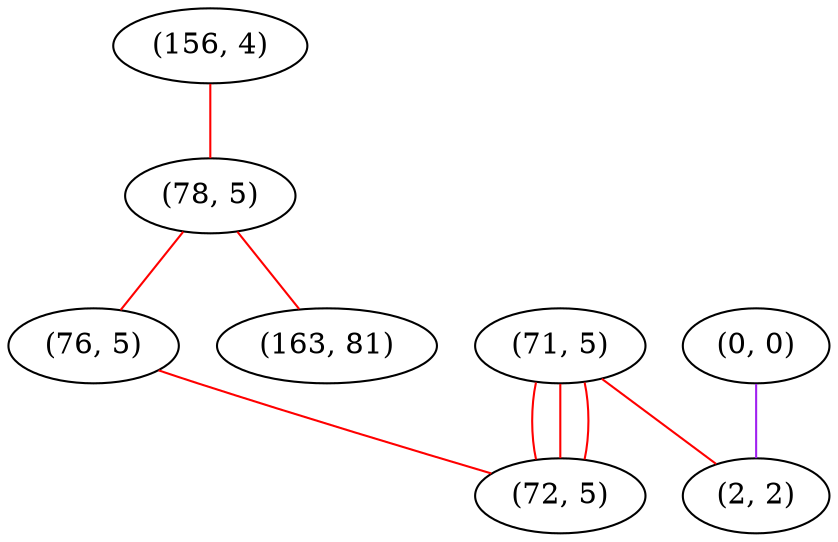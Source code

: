 graph "" {
"(156, 4)";
"(78, 5)";
"(0, 0)";
"(76, 5)";
"(71, 5)";
"(2, 2)";
"(163, 81)";
"(72, 5)";
"(156, 4)" -- "(78, 5)"  [color=red, key=0, weight=1];
"(78, 5)" -- "(76, 5)"  [color=red, key=0, weight=1];
"(78, 5)" -- "(163, 81)"  [color=red, key=0, weight=1];
"(0, 0)" -- "(2, 2)"  [color=purple, key=0, weight=4];
"(76, 5)" -- "(72, 5)"  [color=red, key=0, weight=1];
"(71, 5)" -- "(72, 5)"  [color=red, key=0, weight=1];
"(71, 5)" -- "(72, 5)"  [color=red, key=1, weight=1];
"(71, 5)" -- "(72, 5)"  [color=red, key=2, weight=1];
"(71, 5)" -- "(2, 2)"  [color=red, key=0, weight=1];
}
